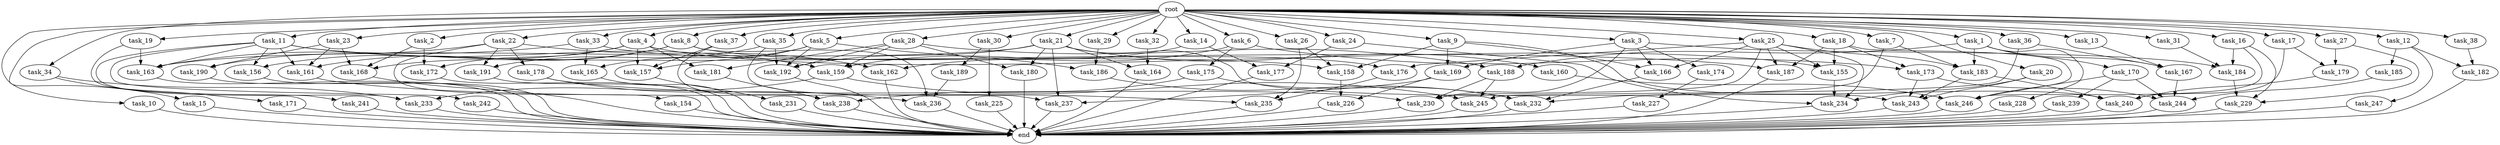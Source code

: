 digraph G {
  root [size="0.000000"];
  task_1 [size="102.400000"];
  task_2 [size="102.400000"];
  task_3 [size="102.400000"];
  task_4 [size="102.400000"];
  task_5 [size="102.400000"];
  task_6 [size="102.400000"];
  task_7 [size="102.400000"];
  task_8 [size="102.400000"];
  task_9 [size="102.400000"];
  task_10 [size="102.400000"];
  task_11 [size="102.400000"];
  task_12 [size="102.400000"];
  task_13 [size="102.400000"];
  task_14 [size="102.400000"];
  task_15 [size="102.400000"];
  task_16 [size="102.400000"];
  task_17 [size="102.400000"];
  task_18 [size="102.400000"];
  task_19 [size="102.400000"];
  task_20 [size="102.400000"];
  task_21 [size="102.400000"];
  task_22 [size="102.400000"];
  task_23 [size="102.400000"];
  task_24 [size="102.400000"];
  task_25 [size="102.400000"];
  task_26 [size="102.400000"];
  task_27 [size="102.400000"];
  task_28 [size="102.400000"];
  task_29 [size="102.400000"];
  task_30 [size="102.400000"];
  task_31 [size="102.400000"];
  task_32 [size="102.400000"];
  task_33 [size="102.400000"];
  task_34 [size="102.400000"];
  task_35 [size="102.400000"];
  task_36 [size="102.400000"];
  task_37 [size="102.400000"];
  task_38 [size="102.400000"];
  task_154 [size="3435973836.800000"];
  task_155 [size="131425999257.600006"];
  task_156 [size="85899345920.000000"];
  task_157 [size="226774273228.800018"];
  task_158 [size="181247619891.200012"];
  task_159 [size="108233175859.200012"];
  task_160 [size="21474836480.000000"];
  task_161 [size="107374182400.000000"];
  task_162 [size="24910810316.800003"];
  task_163 [size="125413045043.200012"];
  task_164 [size="24910810316.800003"];
  task_165 [size="155477816115.200012"];
  task_166 [size="94489280512.000000"];
  task_167 [size="142592914227.200012"];
  task_168 [size="84181359001.600006"];
  task_169 [size="73014444032.000000"];
  task_170 [size="3435973836.800000"];
  task_171 [size="69578470195.199997"];
  task_172 [size="62706522521.600006"];
  task_173 [size="76450417868.800003"];
  task_174 [size="30923764531.200001"];
  task_175 [size="21474836480.000000"];
  task_176 [size="76450417868.800003"];
  task_177 [size="73014444032.000000"];
  task_178 [size="3435973836.800000"];
  task_179 [size="127990025420.800003"];
  task_180 [size="29205777612.800003"];
  task_181 [size="62706522521.600006"];
  task_182 [size="107374182400.000000"];
  task_183 [size="32641751449.600002"];
  task_184 [size="158913789952.000000"];
  task_185 [size="85899345920.000000"];
  task_186 [size="140874927308.800018"];
  task_187 [size="107374182400.000000"];
  task_188 [size="11166914969.600000"];
  task_189 [size="69578470195.199997"];
  task_190 [size="24910810316.800003"];
  task_191 [size="11166914969.600000"];
  task_192 [size="122836064665.600006"];
  task_225 [size="69578470195.199997"];
  task_226 [size="89335319756.800003"];
  task_227 [size="85899345920.000000"];
  task_228 [size="3435973836.800000"];
  task_229 [size="241377162035.200012"];
  task_230 [size="59270548684.800003"];
  task_231 [size="21474836480.000000"];
  task_232 [size="140015933849.600006"];
  task_233 [size="131425999257.600006"];
  task_234 [size="132284992716.800003"];
  task_235 [size="80745385164.800003"];
  task_236 [size="66142496358.400002"];
  task_237 [size="32641751449.600002"];
  task_238 [size="101361228185.600006"];
  task_239 [size="21474836480.000000"];
  task_240 [size="152900835737.600006"];
  task_241 [size="3435973836.800000"];
  task_242 [size="30923764531.200001"];
  task_243 [size="165785737625.600006"];
  task_244 [size="83322365542.400009"];
  task_245 [size="103938208563.200012"];
  task_246 [size="231928233984.000000"];
  task_247 [size="85899345920.000000"];
  end [size="0.000000"];

  root -> task_1 [size="1.000000"];
  root -> task_2 [size="1.000000"];
  root -> task_3 [size="1.000000"];
  root -> task_4 [size="1.000000"];
  root -> task_5 [size="1.000000"];
  root -> task_6 [size="1.000000"];
  root -> task_7 [size="1.000000"];
  root -> task_8 [size="1.000000"];
  root -> task_9 [size="1.000000"];
  root -> task_10 [size="1.000000"];
  root -> task_11 [size="1.000000"];
  root -> task_12 [size="1.000000"];
  root -> task_13 [size="1.000000"];
  root -> task_14 [size="1.000000"];
  root -> task_15 [size="1.000000"];
  root -> task_16 [size="1.000000"];
  root -> task_17 [size="1.000000"];
  root -> task_18 [size="1.000000"];
  root -> task_19 [size="1.000000"];
  root -> task_20 [size="1.000000"];
  root -> task_21 [size="1.000000"];
  root -> task_22 [size="1.000000"];
  root -> task_23 [size="1.000000"];
  root -> task_24 [size="1.000000"];
  root -> task_25 [size="1.000000"];
  root -> task_26 [size="1.000000"];
  root -> task_27 [size="1.000000"];
  root -> task_28 [size="1.000000"];
  root -> task_29 [size="1.000000"];
  root -> task_30 [size="1.000000"];
  root -> task_31 [size="1.000000"];
  root -> task_32 [size="1.000000"];
  root -> task_33 [size="1.000000"];
  root -> task_34 [size="1.000000"];
  root -> task_35 [size="1.000000"];
  root -> task_36 [size="1.000000"];
  root -> task_37 [size="1.000000"];
  root -> task_38 [size="1.000000"];
  task_1 -> task_167 [size="33554432.000000"];
  task_1 -> task_170 [size="33554432.000000"];
  task_1 -> task_183 [size="33554432.000000"];
  task_1 -> task_188 [size="33554432.000000"];
  task_1 -> task_228 [size="33554432.000000"];
  task_2 -> task_168 [size="75497472.000000"];
  task_2 -> task_172 [size="75497472.000000"];
  task_3 -> task_166 [size="301989888.000000"];
  task_3 -> task_169 [size="301989888.000000"];
  task_3 -> task_174 [size="301989888.000000"];
  task_3 -> task_184 [size="301989888.000000"];
  task_3 -> task_230 [size="301989888.000000"];
  task_4 -> task_155 [size="536870912.000000"];
  task_4 -> task_156 [size="536870912.000000"];
  task_4 -> task_157 [size="536870912.000000"];
  task_4 -> task_172 [size="536870912.000000"];
  task_4 -> task_181 [size="536870912.000000"];
  task_5 -> task_157 [size="838860800.000000"];
  task_5 -> task_165 [size="838860800.000000"];
  task_5 -> task_186 [size="838860800.000000"];
  task_5 -> task_192 [size="838860800.000000"];
  task_6 -> task_162 [size="209715200.000000"];
  task_6 -> task_173 [size="209715200.000000"];
  task_6 -> task_175 [size="209715200.000000"];
  task_7 -> task_183 [size="75497472.000000"];
  task_7 -> task_232 [size="75497472.000000"];
  task_8 -> task_161 [size="536870912.000000"];
  task_8 -> task_168 [size="536870912.000000"];
  task_8 -> task_176 [size="536870912.000000"];
  task_8 -> task_236 [size="536870912.000000"];
  task_9 -> task_158 [size="411041792.000000"];
  task_9 -> task_166 [size="411041792.000000"];
  task_9 -> task_169 [size="411041792.000000"];
  task_9 -> task_240 [size="411041792.000000"];
  task_10 -> end [size="1.000000"];
  task_11 -> task_156 [size="301989888.000000"];
  task_11 -> task_159 [size="301989888.000000"];
  task_11 -> task_161 [size="301989888.000000"];
  task_11 -> task_163 [size="301989888.000000"];
  task_11 -> task_187 [size="301989888.000000"];
  task_11 -> task_233 [size="301989888.000000"];
  task_11 -> task_242 [size="301989888.000000"];
  task_12 -> task_182 [size="838860800.000000"];
  task_12 -> task_185 [size="838860800.000000"];
  task_12 -> task_247 [size="838860800.000000"];
  task_13 -> task_167 [size="679477248.000000"];
  task_14 -> task_159 [size="679477248.000000"];
  task_14 -> task_177 [size="679477248.000000"];
  task_15 -> end [size="1.000000"];
  task_16 -> task_184 [size="838860800.000000"];
  task_16 -> task_229 [size="838860800.000000"];
  task_16 -> task_246 [size="838860800.000000"];
  task_17 -> task_179 [size="411041792.000000"];
  task_17 -> task_240 [size="411041792.000000"];
  task_18 -> task_155 [size="536870912.000000"];
  task_18 -> task_173 [size="536870912.000000"];
  task_18 -> task_187 [size="536870912.000000"];
  task_18 -> task_246 [size="536870912.000000"];
  task_19 -> task_163 [size="33554432.000000"];
  task_19 -> task_241 [size="33554432.000000"];
  task_20 -> task_234 [size="838860800.000000"];
  task_20 -> task_243 [size="838860800.000000"];
  task_21 -> task_160 [size="209715200.000000"];
  task_21 -> task_163 [size="209715200.000000"];
  task_21 -> task_164 [size="209715200.000000"];
  task_21 -> task_180 [size="209715200.000000"];
  task_21 -> task_192 [size="209715200.000000"];
  task_21 -> task_237 [size="209715200.000000"];
  task_21 -> task_243 [size="209715200.000000"];
  task_22 -> task_154 [size="33554432.000000"];
  task_22 -> task_162 [size="33554432.000000"];
  task_22 -> task_178 [size="33554432.000000"];
  task_22 -> task_190 [size="33554432.000000"];
  task_22 -> task_191 [size="33554432.000000"];
  task_23 -> task_161 [size="209715200.000000"];
  task_23 -> task_168 [size="209715200.000000"];
  task_23 -> task_190 [size="209715200.000000"];
  task_24 -> task_177 [size="33554432.000000"];
  task_24 -> task_234 [size="33554432.000000"];
  task_25 -> task_155 [size="209715200.000000"];
  task_25 -> task_166 [size="209715200.000000"];
  task_25 -> task_176 [size="209715200.000000"];
  task_25 -> task_183 [size="209715200.000000"];
  task_25 -> task_187 [size="209715200.000000"];
  task_25 -> task_230 [size="209715200.000000"];
  task_25 -> task_234 [size="209715200.000000"];
  task_26 -> task_158 [size="679477248.000000"];
  task_26 -> task_235 [size="679477248.000000"];
  task_27 -> task_179 [size="838860800.000000"];
  task_27 -> task_229 [size="838860800.000000"];
  task_28 -> task_159 [size="75497472.000000"];
  task_28 -> task_180 [size="75497472.000000"];
  task_28 -> task_181 [size="75497472.000000"];
  task_28 -> task_188 [size="75497472.000000"];
  task_28 -> task_192 [size="75497472.000000"];
  task_29 -> task_186 [size="536870912.000000"];
  task_30 -> task_189 [size="679477248.000000"];
  task_30 -> task_225 [size="679477248.000000"];
  task_31 -> task_184 [size="411041792.000000"];
  task_32 -> task_164 [size="33554432.000000"];
  task_33 -> task_158 [size="679477248.000000"];
  task_33 -> task_163 [size="679477248.000000"];
  task_33 -> task_165 [size="679477248.000000"];
  task_34 -> task_171 [size="679477248.000000"];
  task_34 -> task_233 [size="679477248.000000"];
  task_35 -> task_191 [size="75497472.000000"];
  task_35 -> task_192 [size="75497472.000000"];
  task_35 -> task_237 [size="75497472.000000"];
  task_36 -> task_167 [size="679477248.000000"];
  task_36 -> task_245 [size="679477248.000000"];
  task_37 -> task_157 [size="838860800.000000"];
  task_37 -> task_238 [size="838860800.000000"];
  task_38 -> task_182 [size="209715200.000000"];
  task_154 -> end [size="1.000000"];
  task_155 -> task_234 [size="209715200.000000"];
  task_156 -> end [size="1.000000"];
  task_157 -> task_231 [size="209715200.000000"];
  task_158 -> task_226 [size="838860800.000000"];
  task_159 -> task_233 [size="301989888.000000"];
  task_159 -> task_245 [size="301989888.000000"];
  task_160 -> task_246 [size="679477248.000000"];
  task_161 -> task_235 [size="33554432.000000"];
  task_162 -> end [size="1.000000"];
  task_163 -> end [size="1.000000"];
  task_164 -> end [size="1.000000"];
  task_165 -> end [size="1.000000"];
  task_166 -> task_232 [size="536870912.000000"];
  task_167 -> task_244 [size="33554432.000000"];
  task_168 -> end [size="1.000000"];
  task_169 -> task_226 [size="33554432.000000"];
  task_169 -> task_237 [size="33554432.000000"];
  task_170 -> task_239 [size="209715200.000000"];
  task_170 -> task_244 [size="209715200.000000"];
  task_170 -> task_246 [size="209715200.000000"];
  task_171 -> end [size="1.000000"];
  task_172 -> end [size="1.000000"];
  task_173 -> task_243 [size="33554432.000000"];
  task_173 -> task_244 [size="33554432.000000"];
  task_174 -> task_227 [size="838860800.000000"];
  task_175 -> task_232 [size="75497472.000000"];
  task_175 -> task_238 [size="75497472.000000"];
  task_176 -> task_235 [size="75497472.000000"];
  task_177 -> end [size="1.000000"];
  task_178 -> task_230 [size="33554432.000000"];
  task_178 -> task_236 [size="33554432.000000"];
  task_179 -> task_240 [size="134217728.000000"];
  task_180 -> end [size="1.000000"];
  task_181 -> task_238 [size="75497472.000000"];
  task_182 -> end [size="1.000000"];
  task_183 -> task_240 [size="536870912.000000"];
  task_183 -> task_243 [size="536870912.000000"];
  task_184 -> task_229 [size="679477248.000000"];
  task_185 -> task_244 [size="536870912.000000"];
  task_186 -> task_232 [size="679477248.000000"];
  task_187 -> end [size="1.000000"];
  task_188 -> task_230 [size="33554432.000000"];
  task_188 -> task_245 [size="33554432.000000"];
  task_189 -> task_236 [size="75497472.000000"];
  task_190 -> end [size="1.000000"];
  task_191 -> end [size="1.000000"];
  task_192 -> end [size="1.000000"];
  task_225 -> end [size="1.000000"];
  task_226 -> end [size="1.000000"];
  task_227 -> end [size="1.000000"];
  task_228 -> end [size="1.000000"];
  task_229 -> end [size="1.000000"];
  task_230 -> end [size="1.000000"];
  task_231 -> end [size="1.000000"];
  task_232 -> end [size="1.000000"];
  task_233 -> end [size="1.000000"];
  task_234 -> end [size="1.000000"];
  task_235 -> end [size="1.000000"];
  task_236 -> end [size="1.000000"];
  task_237 -> end [size="1.000000"];
  task_238 -> end [size="1.000000"];
  task_239 -> end [size="1.000000"];
  task_240 -> end [size="1.000000"];
  task_241 -> end [size="1.000000"];
  task_242 -> end [size="1.000000"];
  task_243 -> end [size="1.000000"];
  task_244 -> end [size="1.000000"];
  task_245 -> end [size="1.000000"];
  task_246 -> end [size="1.000000"];
  task_247 -> end [size="1.000000"];
}
